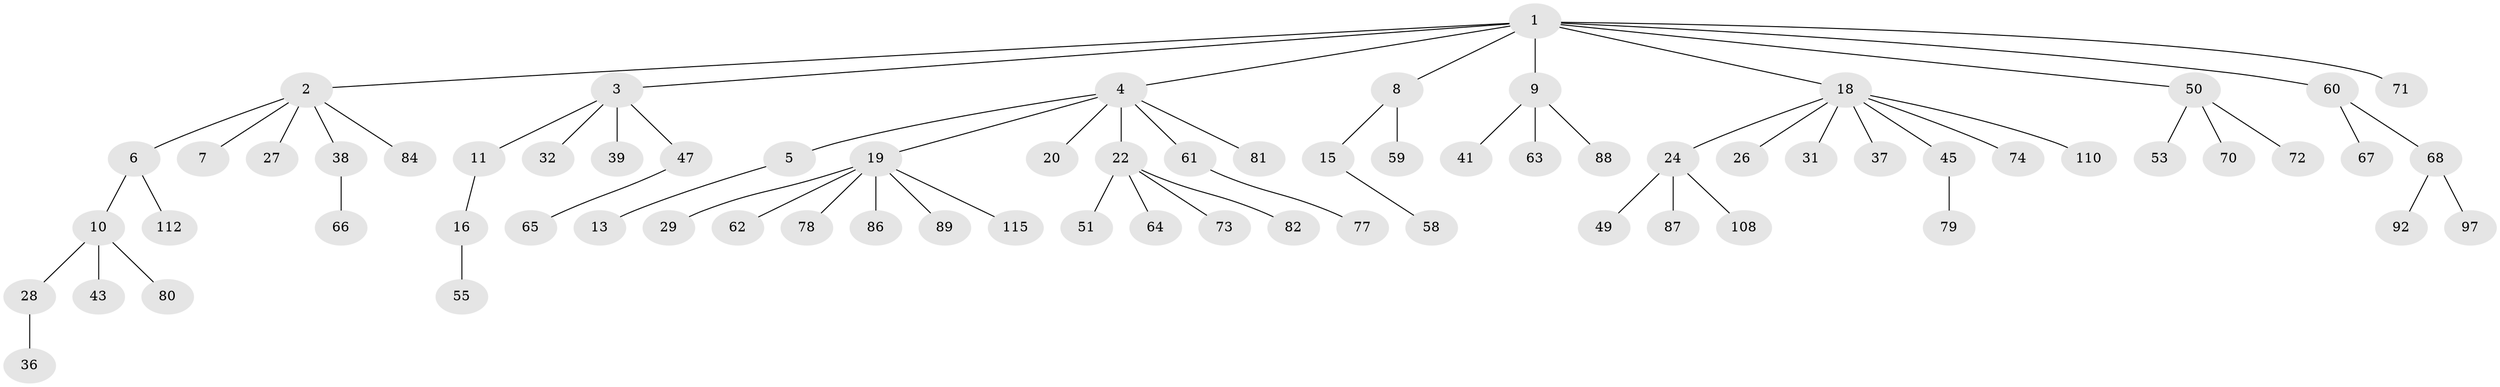 // original degree distribution, {9: 0.008403361344537815, 6: 0.008403361344537815, 4: 0.08403361344537816, 5: 0.025210084033613446, 2: 0.25210084033613445, 3: 0.08403361344537816, 1: 0.5210084033613446, 7: 0.01680672268907563}
// Generated by graph-tools (version 1.1) at 2025/19/03/04/25 18:19:21]
// undirected, 71 vertices, 70 edges
graph export_dot {
graph [start="1"]
  node [color=gray90,style=filled];
  1;
  2;
  3 [super="+33"];
  4 [super="+14"];
  5;
  6 [super="+12"];
  7;
  8;
  9 [super="+25+105"];
  10 [super="+90"];
  11;
  13;
  15;
  16 [super="+21"];
  18 [super="+23+30"];
  19;
  20;
  22 [super="+35+34+46"];
  24;
  26 [super="+91"];
  27 [super="+98"];
  28 [super="+85+42"];
  29 [super="+106"];
  31;
  32;
  36;
  37;
  38 [super="+48"];
  39 [super="+57+111"];
  41 [super="+100+56"];
  43;
  45 [super="+94+116"];
  47;
  49 [super="+83"];
  50 [super="+52"];
  51;
  53;
  55;
  58;
  59;
  60 [super="+76"];
  61 [super="+75+93"];
  62;
  63;
  64;
  65;
  66;
  67;
  68 [super="+69+103"];
  70;
  71;
  72;
  73;
  74;
  77;
  78 [super="+95"];
  79;
  80;
  81;
  82;
  84;
  86;
  87;
  88 [super="+118"];
  89;
  92;
  97;
  108;
  110 [super="+114"];
  112;
  115;
  1 -- 2;
  1 -- 3;
  1 -- 4;
  1 -- 8;
  1 -- 9;
  1 -- 18;
  1 -- 50;
  1 -- 60;
  1 -- 71;
  2 -- 6;
  2 -- 7;
  2 -- 27;
  2 -- 38;
  2 -- 84;
  3 -- 11;
  3 -- 32;
  3 -- 39;
  3 -- 47;
  4 -- 5;
  4 -- 19;
  4 -- 22;
  4 -- 81;
  4 -- 61;
  4 -- 20;
  5 -- 13;
  6 -- 10;
  6 -- 112;
  8 -- 15;
  8 -- 59;
  9 -- 63;
  9 -- 88;
  9 -- 41;
  10 -- 28;
  10 -- 43;
  10 -- 80;
  11 -- 16;
  15 -- 58;
  16 -- 55;
  18 -- 24;
  18 -- 31;
  18 -- 45;
  18 -- 74;
  18 -- 26;
  18 -- 110;
  18 -- 37;
  19 -- 29;
  19 -- 62;
  19 -- 78;
  19 -- 86;
  19 -- 89;
  19 -- 115;
  22 -- 73;
  22 -- 64;
  22 -- 51;
  22 -- 82;
  24 -- 49;
  24 -- 87;
  24 -- 108;
  28 -- 36;
  38 -- 66;
  45 -- 79;
  47 -- 65;
  50 -- 53;
  50 -- 72;
  50 -- 70;
  60 -- 67;
  60 -- 68;
  61 -- 77;
  68 -- 97;
  68 -- 92;
}
